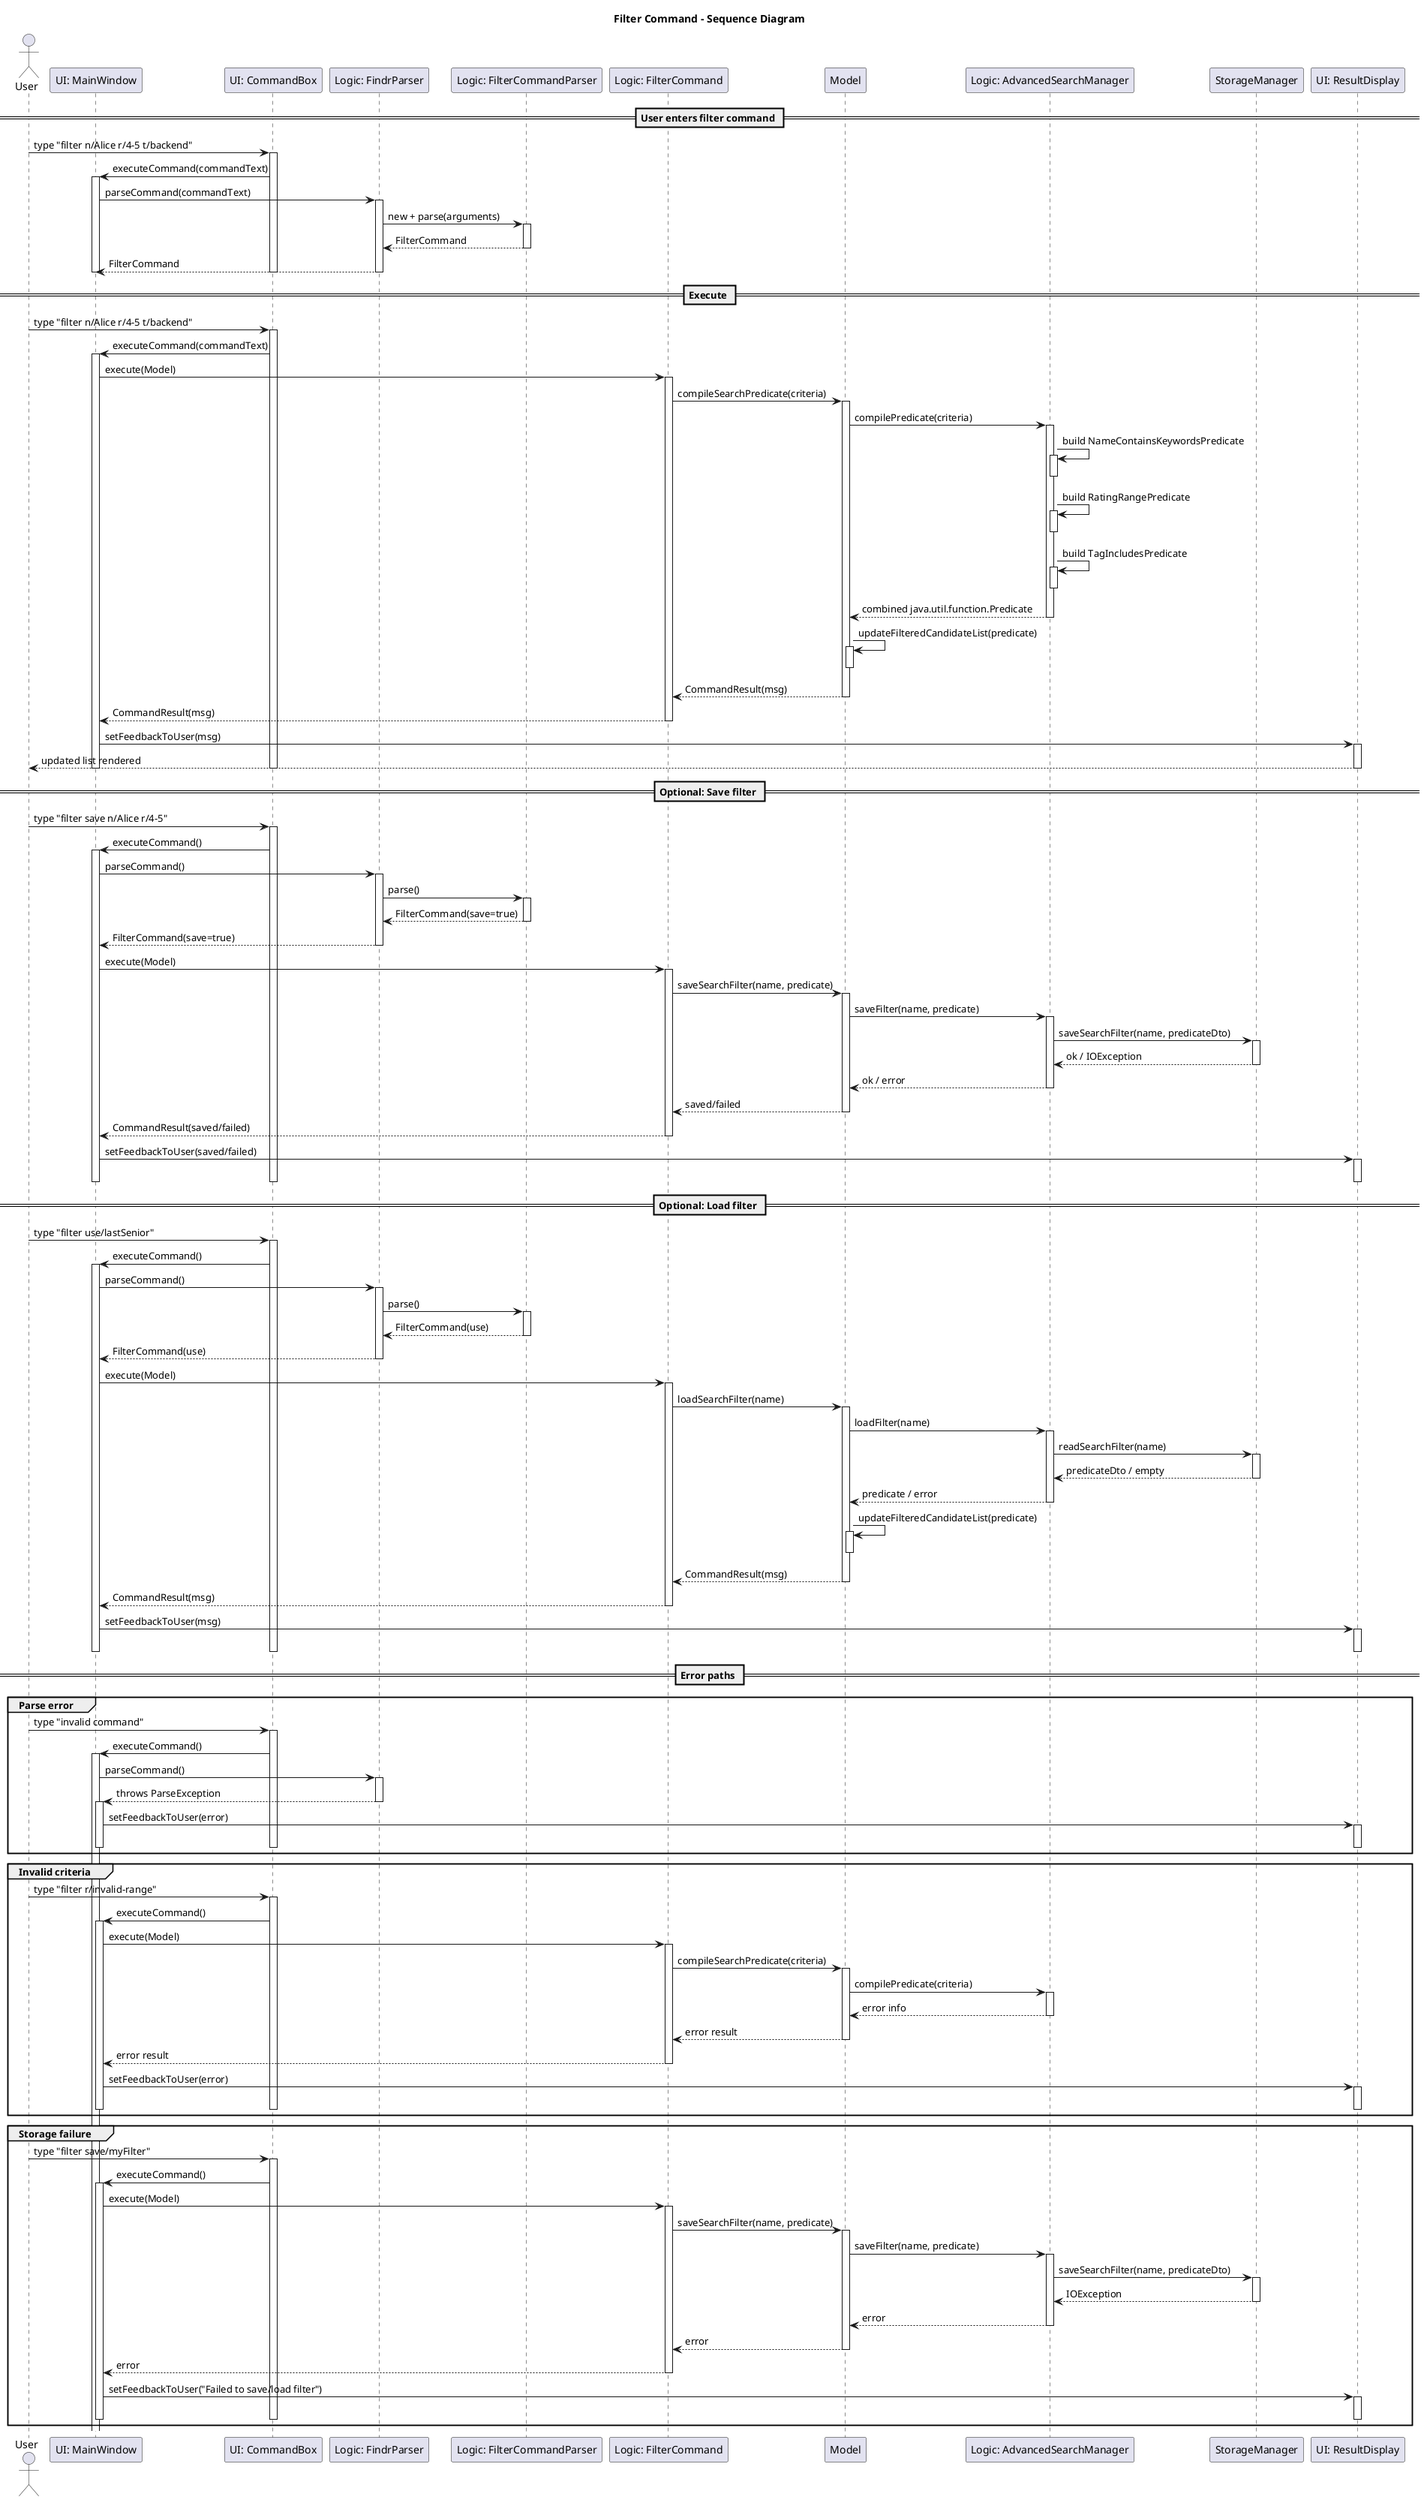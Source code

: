 @startuml FilterCommandSequence
title Filter Command - Sequence Diagram

actor User
participant "UI: MainWindow" as UI
participant "UI: CommandBox" as CommandBox
participant "Logic: FindrParser" as Parser
participant "Logic: FilterCommandParser" as FilterParser
participant "Logic: FilterCommand" as FilterCmd
participant "Model" as Model
participant "Logic: AdvancedSearchManager" as AdvMgr
participant "StorageManager" as Storage
participant "UI: ResultDisplay" as Result

== User enters filter command ==
User -> CommandBox : type "filter n/Alice r/4-5 t/backend"
activate CommandBox
CommandBox -> UI : executeCommand(commandText)
activate UI
UI -> Parser : parseCommand(commandText)
activate Parser
Parser -> FilterParser : new + parse(arguments)
activate FilterParser
FilterParser --> Parser : FilterCommand
deactivate FilterParser
Parser --> UI : FilterCommand
deactivate Parser
deactivate UI
deactivate CommandBox

== Execute ==
User -> CommandBox : type "filter n/Alice r/4-5 t/backend"
activate CommandBox
CommandBox -> UI : executeCommand(commandText)
activate UI
UI -> FilterCmd : execute(Model)
activate FilterCmd
FilterCmd -> Model : compileSearchPredicate(criteria)
activate Model
Model -> AdvMgr : compilePredicate(criteria)
activate AdvMgr
AdvMgr -> AdvMgr : build NameContainsKeywordsPredicate
activate AdvMgr
deactivate AdvMgr
AdvMgr -> AdvMgr : build RatingRangePredicate
activate AdvMgr
deactivate AdvMgr
AdvMgr -> AdvMgr : build TagIncludesPredicate
activate AdvMgr
deactivate AdvMgr
AdvMgr --> Model : combined java.util.function.Predicate
deactivate AdvMgr

Model -> Model : updateFilteredCandidateList(predicate)
activate Model
deactivate Model
Model --> FilterCmd : CommandResult(msg)
deactivate Model
FilterCmd --> UI : CommandResult(msg)
deactivate FilterCmd
UI -> Result : setFeedbackToUser(msg)
activate Result
Result --> User : updated list rendered
deactivate Result
deactivate UI
deactivate CommandBox

== Optional: Save filter ==
User -> CommandBox : type "filter save n/Alice r/4-5"
activate CommandBox
CommandBox -> UI : executeCommand()
activate UI
UI -> Parser : parseCommand()
activate Parser
Parser -> FilterParser : parse()
activate FilterParser
FilterParser --> Parser : FilterCommand(save=true)
deactivate FilterParser
Parser --> UI : FilterCommand(save=true)
deactivate Parser
UI -> FilterCmd : execute(Model)
activate FilterCmd
FilterCmd -> Model : saveSearchFilter(name, predicate)
activate Model
Model -> AdvMgr : saveFilter(name, predicate)
activate AdvMgr
AdvMgr -> Storage : saveSearchFilter(name, predicateDto)
activate Storage
Storage --> AdvMgr : ok / IOException
deactivate Storage
AdvMgr --> Model : ok / error
deactivate AdvMgr
Model --> FilterCmd : saved/failed
deactivate Model
FilterCmd --> UI : CommandResult(saved/failed)
deactivate FilterCmd
UI -> Result : setFeedbackToUser(saved/failed)
activate Result
deactivate Result
deactivate UI
deactivate CommandBox

== Optional: Load filter ==
User -> CommandBox : type "filter use/lastSenior"
activate CommandBox
CommandBox -> UI : executeCommand()
activate UI
UI -> Parser : parseCommand()
activate Parser
Parser -> FilterParser : parse()
activate FilterParser
FilterParser --> Parser : FilterCommand(use)
deactivate FilterParser
Parser --> UI : FilterCommand(use)
deactivate Parser
UI -> FilterCmd : execute(Model)
activate FilterCmd
FilterCmd -> Model : loadSearchFilter(name)
activate Model
Model -> AdvMgr : loadFilter(name)
activate AdvMgr
AdvMgr -> Storage : readSearchFilter(name)
activate Storage
Storage --> AdvMgr : predicateDto / empty
deactivate Storage
AdvMgr --> Model : predicate / error
deactivate AdvMgr
Model -> Model : updateFilteredCandidateList(predicate)
activate Model
deactivate Model
Model --> FilterCmd : CommandResult(msg)
deactivate Model
FilterCmd --> UI : CommandResult(msg)
deactivate FilterCmd
UI -> Result : setFeedbackToUser(msg)
activate Result
deactivate Result
deactivate UI
deactivate CommandBox

== Error paths ==
group Parse error
  User -> CommandBox : type "invalid command"
  activate CommandBox
  CommandBox -> UI : executeCommand()
  activate UI
  UI -> Parser : parseCommand()
  activate Parser
  Parser --> UI : throws ParseException
  deactivate Parser
  activate UI
  UI -> Result : setFeedbackToUser(error)
  activate Result
  deactivate Result
  deactivate UI
  deactivate CommandBox
end

group Invalid criteria
  User -> CommandBox : type "filter r/invalid-range"
  activate CommandBox
  CommandBox -> UI : executeCommand()
  activate UI
  UI -> FilterCmd : execute(Model)
  activate FilterCmd
  FilterCmd -> Model : compileSearchPredicate(criteria)
  activate Model
  Model -> AdvMgr : compilePredicate(criteria)
  activate AdvMgr
  AdvMgr --> Model : error info
  deactivate AdvMgr
  Model --> FilterCmd : error result
  deactivate Model
  FilterCmd --> UI : error result
  deactivate FilterCmd
  UI -> Result : setFeedbackToUser(error)
  activate Result
  deactivate Result
  deactivate UI
  deactivate CommandBox
end

group Storage failure
  User -> CommandBox : type "filter save/myFilter"
  activate CommandBox
  CommandBox -> UI : executeCommand()
  activate UI
  UI -> FilterCmd : execute(Model)
  activate FilterCmd
  FilterCmd -> Model : saveSearchFilter(name, predicate)
  activate Model
  Model -> AdvMgr : saveFilter(name, predicate)
  activate AdvMgr
  AdvMgr -> Storage : saveSearchFilter(name, predicateDto)
  activate Storage
  Storage --> AdvMgr : IOException
  deactivate Storage
  AdvMgr --> Model : error
  deactivate AdvMgr
  Model --> FilterCmd : error
  deactivate Model
  FilterCmd --> UI : error
  deactivate FilterCmd
  UI -> Result : setFeedbackToUser("Failed to save/load filter")
  activate Result
  deactivate Result
  deactivate UI
  deactivate CommandBox
end

@enduml
